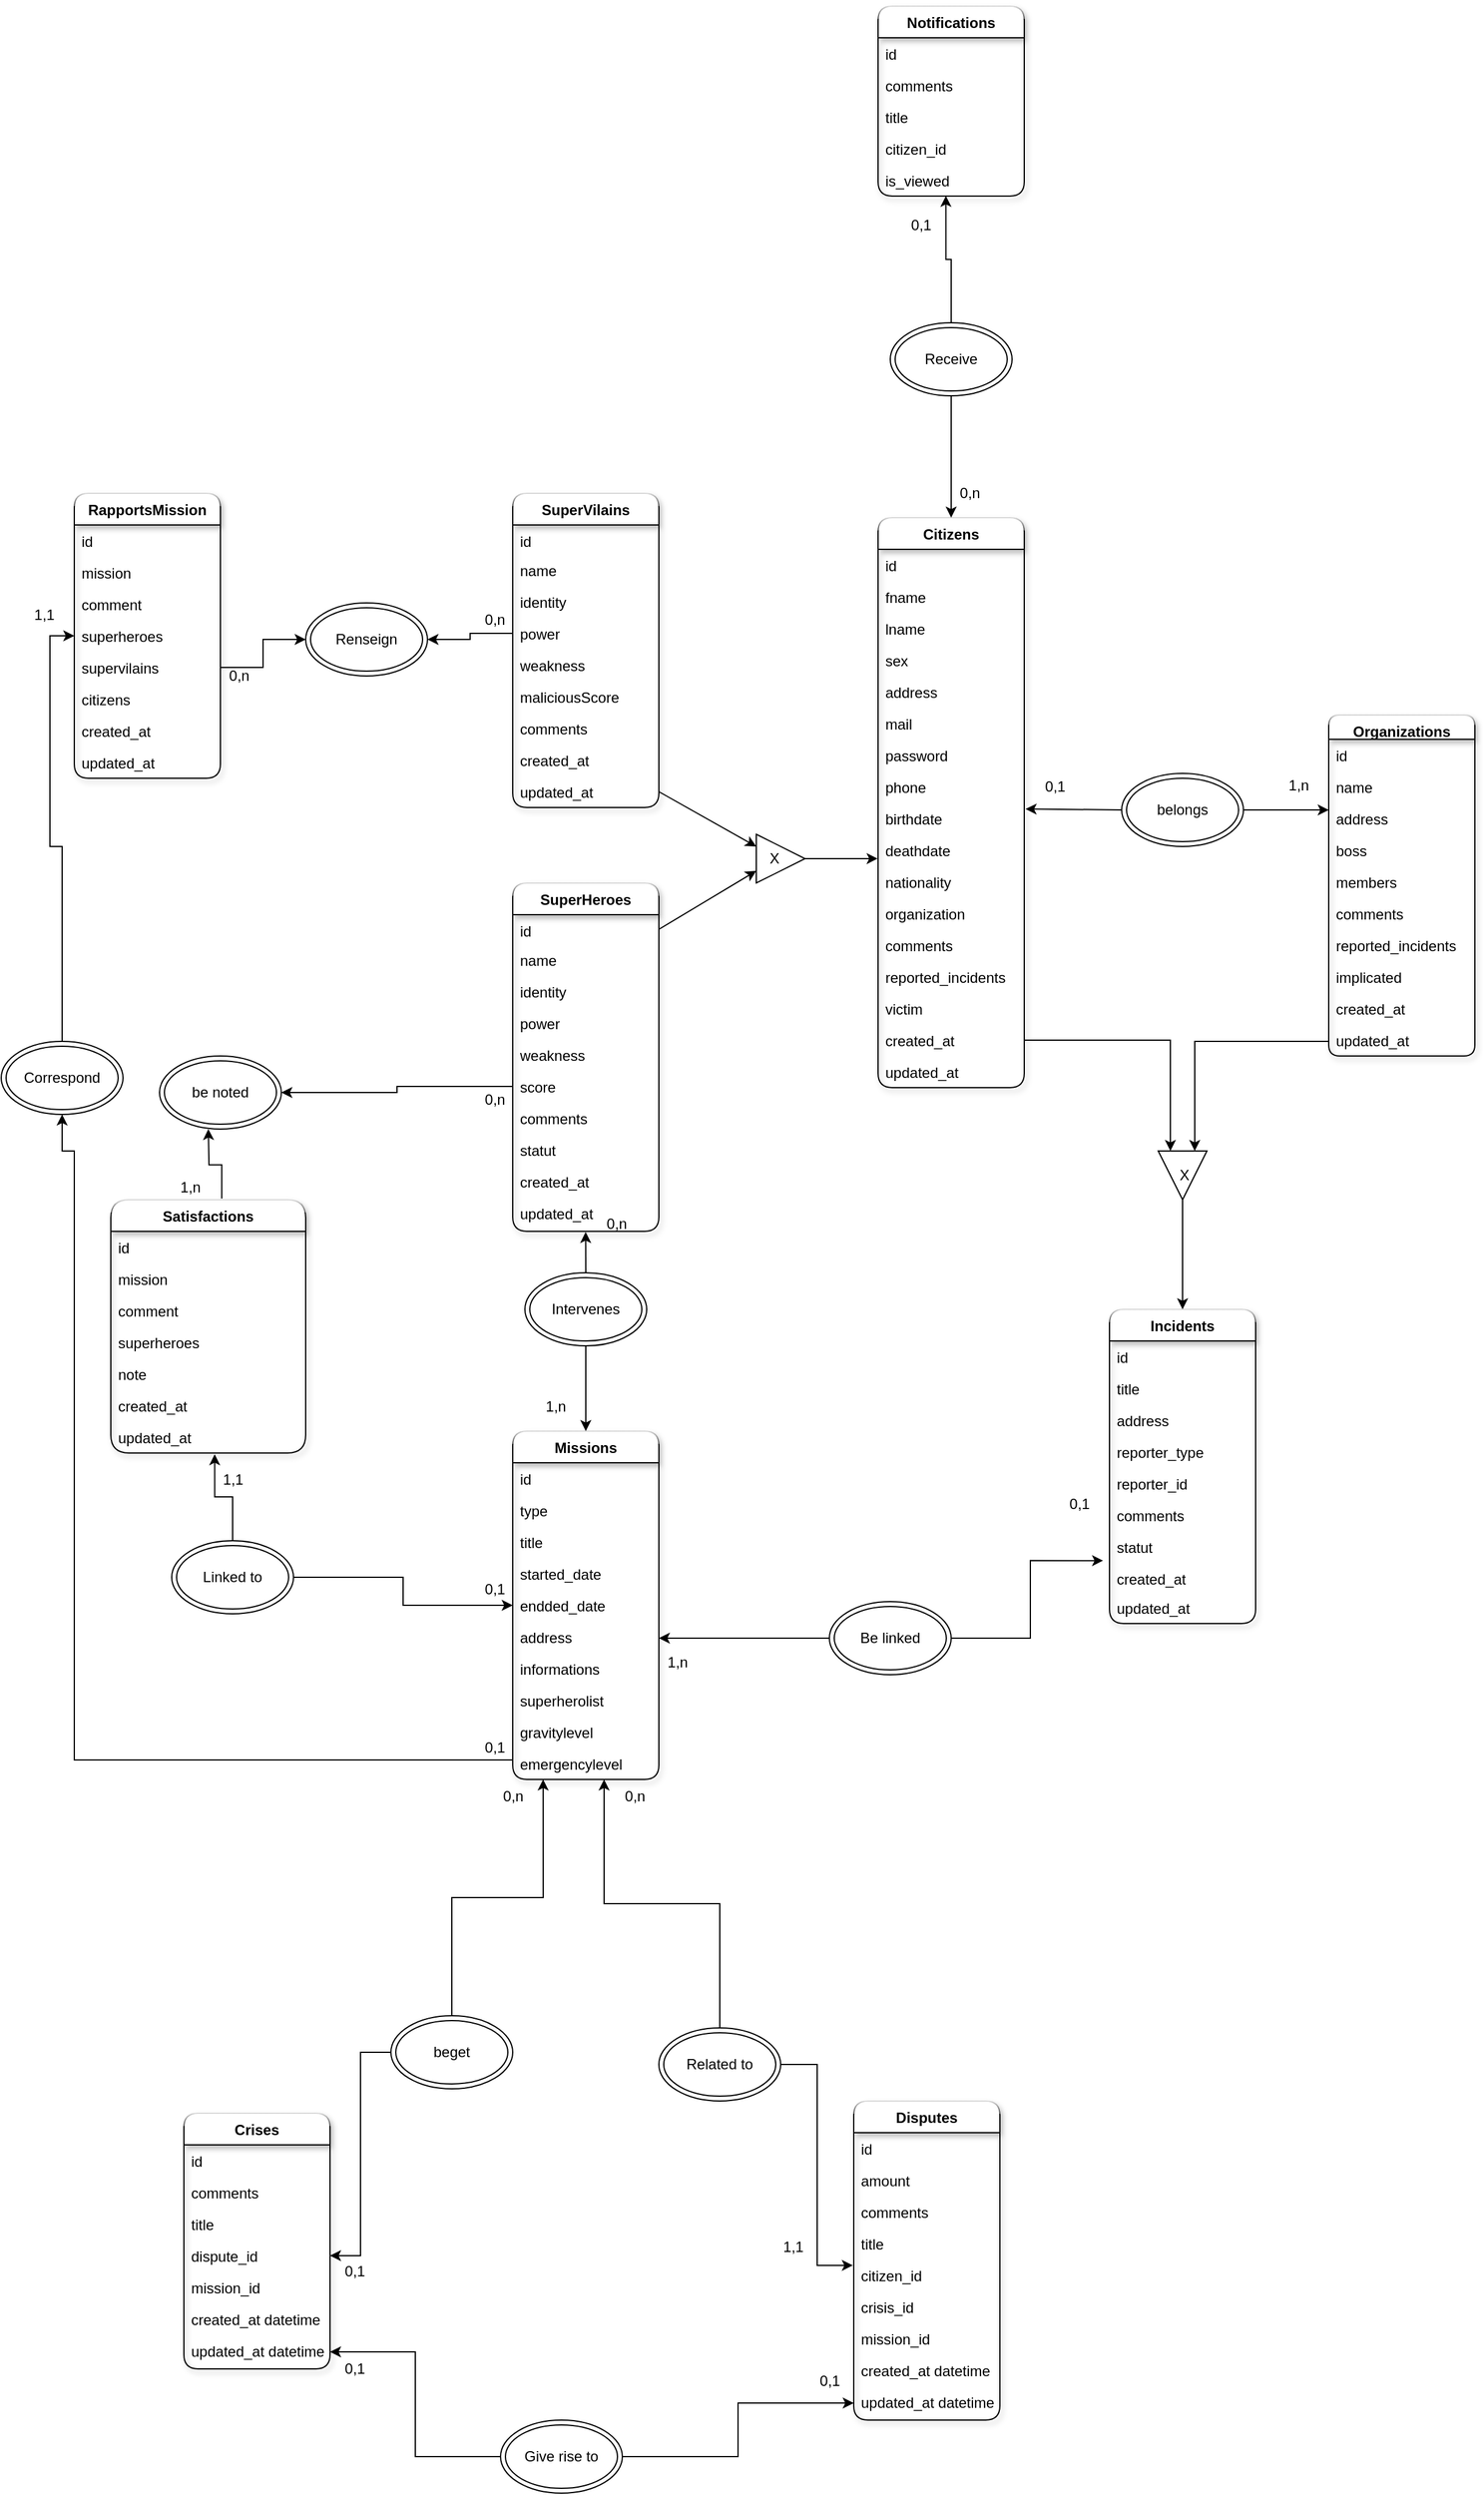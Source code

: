 <mxfile version="13.10.0" type="embed">
    <diagram id="bEfcDHd5GpJJsdVx7zwT" name="Page-1">
        <mxGraphModel dx="2975" dy="4134" grid="1" gridSize="10" guides="1" tooltips="1" connect="1" arrows="1" fold="1" page="1" pageScale="1" pageWidth="827" pageHeight="1169" math="0" shadow="0">
            <root>
                <mxCell id="0"/>
                <mxCell id="1" parent="0"/>
                <mxCell id="7" value="Citizens" style="swimlane;fontStyle=1;childLayout=stackLayout;horizontal=1;startSize=26;horizontalStack=0;resizeParent=1;resizeParentMax=0;resizeLast=0;collapsible=1;marginBottom=0;swimlaneLine=1;rounded=1;shadow=1;sketch=0;glass=1;verticalAlign=top;" parent="1" vertex="1">
                    <mxGeometry x="-500" y="-2300" width="120" height="468" as="geometry"/>
                </mxCell>
                <mxCell id="95" value="id" style="text;strokeColor=none;fillColor=none;align=left;verticalAlign=top;spacingLeft=4;spacingRight=4;overflow=hidden;rotatable=0;points=[[0,0.5],[1,0.5]];portConstraint=eastwest;" parent="7" vertex="1">
                    <mxGeometry y="26" width="120" height="26" as="geometry"/>
                </mxCell>
                <mxCell id="14" value="fname" style="text;strokeColor=none;fillColor=none;align=left;verticalAlign=top;spacingLeft=4;spacingRight=4;overflow=hidden;rotatable=0;points=[[0,0.5],[1,0.5]];portConstraint=eastwest;" parent="7" vertex="1">
                    <mxGeometry y="52" width="120" height="26" as="geometry"/>
                </mxCell>
                <mxCell id="17" value="lname" style="text;strokeColor=none;fillColor=none;align=left;verticalAlign=top;spacingLeft=4;spacingRight=4;overflow=hidden;rotatable=0;points=[[0,0.5],[1,0.5]];portConstraint=eastwest;" parent="7" vertex="1">
                    <mxGeometry y="78" width="120" height="26" as="geometry"/>
                </mxCell>
                <mxCell id="31" value="sex" style="text;strokeColor=none;fillColor=none;align=left;verticalAlign=top;spacingLeft=4;spacingRight=4;overflow=hidden;rotatable=0;points=[[0,0.5],[1,0.5]];portConstraint=eastwest;" parent="7" vertex="1">
                    <mxGeometry y="104" width="120" height="26" as="geometry"/>
                </mxCell>
                <mxCell id="35" value="address" style="text;strokeColor=none;fillColor=none;align=left;verticalAlign=top;spacingLeft=4;spacingRight=4;overflow=hidden;rotatable=0;points=[[0,0.5],[1,0.5]];portConstraint=eastwest;" parent="7" vertex="1">
                    <mxGeometry y="130" width="120" height="26" as="geometry"/>
                </mxCell>
                <mxCell id="36" value="mail" style="text;strokeColor=none;fillColor=none;align=left;verticalAlign=top;spacingLeft=4;spacingRight=4;overflow=hidden;rotatable=0;points=[[0,0.5],[1,0.5]];portConstraint=eastwest;" parent="7" vertex="1">
                    <mxGeometry y="156" width="120" height="26" as="geometry"/>
                </mxCell>
                <mxCell id="352" value="password&#10;" style="text;strokeColor=none;fillColor=none;align=left;verticalAlign=top;spacingLeft=4;spacingRight=4;overflow=hidden;rotatable=0;points=[[0,0.5],[1,0.5]];portConstraint=eastwest;" parent="7" vertex="1">
                    <mxGeometry y="182" width="120" height="26" as="geometry"/>
                </mxCell>
                <mxCell id="37" value="phone" style="text;strokeColor=none;fillColor=none;align=left;verticalAlign=top;spacingLeft=4;spacingRight=4;overflow=hidden;rotatable=0;points=[[0,0.5],[1,0.5]];portConstraint=eastwest;" parent="7" vertex="1">
                    <mxGeometry y="208" width="120" height="26" as="geometry"/>
                </mxCell>
                <mxCell id="38" value="birthdate" style="text;strokeColor=none;fillColor=none;align=left;verticalAlign=top;spacingLeft=4;spacingRight=4;overflow=hidden;rotatable=0;points=[[0,0.5],[1,0.5]];portConstraint=eastwest;" parent="7" vertex="1">
                    <mxGeometry y="234" width="120" height="26" as="geometry"/>
                </mxCell>
                <mxCell id="39" value="deathdate" style="text;strokeColor=none;fillColor=none;align=left;verticalAlign=top;spacingLeft=4;spacingRight=4;overflow=hidden;rotatable=0;points=[[0,0.5],[1,0.5]];portConstraint=eastwest;" parent="7" vertex="1">
                    <mxGeometry y="260" width="120" height="26" as="geometry"/>
                </mxCell>
                <mxCell id="40" value="nationality" style="text;strokeColor=none;fillColor=none;align=left;verticalAlign=top;spacingLeft=4;spacingRight=4;overflow=hidden;rotatable=0;points=[[0,0.5],[1,0.5]];portConstraint=eastwest;" parent="7" vertex="1">
                    <mxGeometry y="286" width="120" height="26" as="geometry"/>
                </mxCell>
                <mxCell id="41" value="organization " style="text;strokeColor=none;fillColor=none;align=left;verticalAlign=top;spacingLeft=4;spacingRight=4;overflow=hidden;rotatable=0;points=[[0,0.5],[1,0.5]];portConstraint=eastwest;" parent="7" vertex="1">
                    <mxGeometry y="312" width="120" height="26" as="geometry"/>
                </mxCell>
                <mxCell id="42" value="comments" style="text;strokeColor=none;fillColor=none;align=left;verticalAlign=top;spacingLeft=4;spacingRight=4;overflow=hidden;rotatable=0;points=[[0,0.5],[1,0.5]];portConstraint=eastwest;" parent="7" vertex="1">
                    <mxGeometry y="338" width="120" height="26" as="geometry"/>
                </mxCell>
                <mxCell id="45" value="reported_incidents" style="text;strokeColor=none;fillColor=none;align=left;verticalAlign=top;spacingLeft=4;spacingRight=4;overflow=hidden;rotatable=0;points=[[0,0.5],[1,0.5]];portConstraint=eastwest;" parent="7" vertex="1">
                    <mxGeometry y="364" width="120" height="26" as="geometry"/>
                </mxCell>
                <mxCell id="44" value="victim" style="text;strokeColor=none;fillColor=none;align=left;verticalAlign=top;spacingLeft=4;spacingRight=4;overflow=hidden;rotatable=0;points=[[0,0.5],[1,0.5]];portConstraint=eastwest;" parent="7" vertex="1">
                    <mxGeometry y="390" width="120" height="26" as="geometry"/>
                </mxCell>
                <mxCell id="43" value="created_at" style="text;strokeColor=none;fillColor=none;align=left;verticalAlign=top;spacingLeft=4;spacingRight=4;overflow=hidden;rotatable=0;points=[[0,0.5],[1,0.5]];portConstraint=eastwest;" parent="7" vertex="1">
                    <mxGeometry y="416" width="120" height="26" as="geometry"/>
                </mxCell>
                <mxCell id="46" value="updated_at" style="text;strokeColor=none;fillColor=none;align=left;verticalAlign=top;spacingLeft=4;spacingRight=4;overflow=hidden;rotatable=0;points=[[0,0.5],[1,0.5]];portConstraint=eastwest;" parent="7" vertex="1">
                    <mxGeometry y="442" width="120" height="26" as="geometry"/>
                </mxCell>
                <mxCell id="63" value="Organizations" style="swimlane;fontStyle=1;childLayout=stackLayout;horizontal=1;startSize=20;horizontalStack=0;resizeParent=1;resizeParentMax=0;resizeLast=0;collapsible=1;marginBottom=0;swimlaneLine=1;rounded=1;shadow=1;sketch=0;glass=1;verticalAlign=top;" parent="1" vertex="1">
                    <mxGeometry x="-130" y="-2138" width="120" height="280" as="geometry"/>
                </mxCell>
                <mxCell id="97" value="id" style="text;strokeColor=none;fillColor=none;align=left;verticalAlign=top;spacingLeft=4;spacingRight=4;overflow=hidden;rotatable=0;points=[[0,0.5],[1,0.5]];portConstraint=eastwest;" parent="63" vertex="1">
                    <mxGeometry y="20" width="120" height="26" as="geometry"/>
                </mxCell>
                <mxCell id="64" value="name" style="text;strokeColor=none;fillColor=none;align=left;verticalAlign=top;spacingLeft=4;spacingRight=4;overflow=hidden;rotatable=0;points=[[0,0.5],[1,0.5]];portConstraint=eastwest;" parent="63" vertex="1">
                    <mxGeometry y="46" width="120" height="26" as="geometry"/>
                </mxCell>
                <mxCell id="67" value="address" style="text;strokeColor=none;fillColor=none;align=left;verticalAlign=top;spacingLeft=4;spacingRight=4;overflow=hidden;rotatable=0;points=[[0,0.5],[1,0.5]];portConstraint=eastwest;" parent="63" vertex="1">
                    <mxGeometry y="72" width="120" height="26" as="geometry"/>
                </mxCell>
                <mxCell id="68" value="boss" style="text;strokeColor=none;fillColor=none;align=left;verticalAlign=top;spacingLeft=4;spacingRight=4;overflow=hidden;rotatable=0;points=[[0,0.5],[1,0.5]];portConstraint=eastwest;" parent="63" vertex="1">
                    <mxGeometry y="98" width="120" height="26" as="geometry"/>
                </mxCell>
                <mxCell id="69" value="members" style="text;strokeColor=none;fillColor=none;align=left;verticalAlign=top;spacingLeft=4;spacingRight=4;overflow=hidden;rotatable=0;points=[[0,0.5],[1,0.5]];portConstraint=eastwest;" parent="63" vertex="1">
                    <mxGeometry y="124" width="120" height="26" as="geometry"/>
                </mxCell>
                <mxCell id="74" value="comments" style="text;strokeColor=none;fillColor=none;align=left;verticalAlign=top;spacingLeft=4;spacingRight=4;overflow=hidden;rotatable=0;points=[[0,0.5],[1,0.5]];portConstraint=eastwest;" parent="63" vertex="1">
                    <mxGeometry y="150" width="120" height="26" as="geometry"/>
                </mxCell>
                <mxCell id="77" value="reported_incidents" style="text;strokeColor=none;fillColor=none;align=left;verticalAlign=top;spacingLeft=4;spacingRight=4;overflow=hidden;rotatable=0;points=[[0,0.5],[1,0.5]];portConstraint=eastwest;" parent="63" vertex="1">
                    <mxGeometry y="176" width="120" height="26" as="geometry"/>
                </mxCell>
                <mxCell id="70" value="implicated" style="text;strokeColor=none;fillColor=none;align=left;verticalAlign=top;spacingLeft=4;spacingRight=4;overflow=hidden;rotatable=0;points=[[0,0.5],[1,0.5]];portConstraint=eastwest;" parent="63" vertex="1">
                    <mxGeometry y="202" width="120" height="26" as="geometry"/>
                </mxCell>
                <mxCell id="75" value="created_at" style="text;strokeColor=none;fillColor=none;align=left;verticalAlign=top;spacingLeft=4;spacingRight=4;overflow=hidden;rotatable=0;points=[[0,0.5],[1,0.5]];portConstraint=eastwest;" parent="63" vertex="1">
                    <mxGeometry y="228" width="120" height="26" as="geometry"/>
                </mxCell>
                <mxCell id="76" value="updated_at" style="text;strokeColor=none;fillColor=none;align=left;verticalAlign=top;spacingLeft=4;spacingRight=4;overflow=hidden;rotatable=0;points=[[0,0.5],[1,0.5]];portConstraint=eastwest;" parent="63" vertex="1">
                    <mxGeometry y="254" width="120" height="26" as="geometry"/>
                </mxCell>
                <mxCell id="79" value="SuperHeroes" style="swimlane;fontStyle=1;childLayout=stackLayout;horizontal=1;startSize=26;horizontalStack=0;resizeParent=1;resizeParentMax=0;resizeLast=0;collapsible=1;marginBottom=0;swimlaneLine=1;rounded=1;shadow=1;sketch=0;glass=1;verticalAlign=top;" parent="1" vertex="1">
                    <mxGeometry x="-800" y="-2000" width="120" height="286" as="geometry"/>
                </mxCell>
                <mxCell id="98" value="id" style="text;strokeColor=none;fillColor=none;align=left;verticalAlign=top;spacingLeft=4;spacingRight=4;overflow=hidden;rotatable=0;points=[[0,0.5],[1,0.5]];portConstraint=eastwest;" parent="79" vertex="1">
                    <mxGeometry y="26" width="120" height="24" as="geometry"/>
                </mxCell>
                <mxCell id="80" value="name" style="text;strokeColor=none;fillColor=none;align=left;verticalAlign=top;spacingLeft=4;spacingRight=4;overflow=hidden;rotatable=0;points=[[0,0.5],[1,0.5]];portConstraint=eastwest;" parent="79" vertex="1">
                    <mxGeometry y="50" width="120" height="26" as="geometry"/>
                </mxCell>
                <mxCell id="81" value="identity" style="text;strokeColor=none;fillColor=none;align=left;verticalAlign=top;spacingLeft=4;spacingRight=4;overflow=hidden;rotatable=0;points=[[0,0.5],[1,0.5]];portConstraint=eastwest;" parent="79" vertex="1">
                    <mxGeometry y="76" width="120" height="26" as="geometry"/>
                </mxCell>
                <mxCell id="82" value="power" style="text;strokeColor=none;fillColor=none;align=left;verticalAlign=top;spacingLeft=4;spacingRight=4;overflow=hidden;rotatable=0;points=[[0,0.5],[1,0.5]];portConstraint=eastwest;" parent="79" vertex="1">
                    <mxGeometry y="102" width="120" height="26" as="geometry"/>
                </mxCell>
                <mxCell id="83" value="weakness" style="text;strokeColor=none;fillColor=none;align=left;verticalAlign=top;spacingLeft=4;spacingRight=4;overflow=hidden;rotatable=0;points=[[0,0.5],[1,0.5]];portConstraint=eastwest;" parent="79" vertex="1">
                    <mxGeometry y="128" width="120" height="26" as="geometry"/>
                </mxCell>
                <mxCell id="84" value="score" style="text;strokeColor=none;fillColor=none;align=left;verticalAlign=top;spacingLeft=4;spacingRight=4;overflow=hidden;rotatable=0;points=[[0,0.5],[1,0.5]];portConstraint=eastwest;" parent="79" vertex="1">
                    <mxGeometry y="154" width="120" height="26" as="geometry"/>
                </mxCell>
                <mxCell id="90" value="comments" style="text;strokeColor=none;fillColor=none;align=left;verticalAlign=top;spacingLeft=4;spacingRight=4;overflow=hidden;rotatable=0;points=[[0,0.5],[1,0.5]];portConstraint=eastwest;" parent="79" vertex="1">
                    <mxGeometry y="180" width="120" height="26" as="geometry"/>
                </mxCell>
                <mxCell id="394" value="statut" style="text;strokeColor=none;fillColor=none;align=left;verticalAlign=top;spacingLeft=4;spacingRight=4;overflow=hidden;rotatable=0;points=[[0,0.5],[1,0.5]];portConstraint=eastwest;" parent="79" vertex="1">
                    <mxGeometry y="206" width="120" height="26" as="geometry"/>
                </mxCell>
                <mxCell id="91" value="created_at" style="text;strokeColor=none;fillColor=none;align=left;verticalAlign=top;spacingLeft=4;spacingRight=4;overflow=hidden;rotatable=0;points=[[0,0.5],[1,0.5]];portConstraint=eastwest;" parent="79" vertex="1">
                    <mxGeometry y="232" width="120" height="26" as="geometry"/>
                </mxCell>
                <mxCell id="92" value="updated_at" style="text;strokeColor=none;fillColor=none;align=left;verticalAlign=top;spacingLeft=4;spacingRight=4;overflow=hidden;rotatable=0;points=[[0,0.5],[1,0.5]];portConstraint=eastwest;" parent="79" vertex="1">
                    <mxGeometry y="258" width="120" height="28" as="geometry"/>
                </mxCell>
                <mxCell id="99" value="SuperVilains" style="swimlane;fontStyle=1;childLayout=stackLayout;horizontal=1;startSize=26;horizontalStack=0;resizeParent=1;resizeParentMax=0;resizeLast=0;collapsible=1;marginBottom=0;swimlaneLine=1;rounded=1;shadow=1;sketch=0;glass=1;verticalAlign=top;" parent="1" vertex="1">
                    <mxGeometry x="-800" y="-2320" width="120" height="258" as="geometry"/>
                </mxCell>
                <mxCell id="100" value="id" style="text;strokeColor=none;fillColor=none;align=left;verticalAlign=top;spacingLeft=4;spacingRight=4;overflow=hidden;rotatable=0;points=[[0,0.5],[1,0.5]];portConstraint=eastwest;" parent="99" vertex="1">
                    <mxGeometry y="26" width="120" height="24" as="geometry"/>
                </mxCell>
                <mxCell id="101" value="name" style="text;strokeColor=none;fillColor=none;align=left;verticalAlign=top;spacingLeft=4;spacingRight=4;overflow=hidden;rotatable=0;points=[[0,0.5],[1,0.5]];portConstraint=eastwest;" parent="99" vertex="1">
                    <mxGeometry y="50" width="120" height="26" as="geometry"/>
                </mxCell>
                <mxCell id="102" value="identity" style="text;strokeColor=none;fillColor=none;align=left;verticalAlign=top;spacingLeft=4;spacingRight=4;overflow=hidden;rotatable=0;points=[[0,0.5],[1,0.5]];portConstraint=eastwest;" parent="99" vertex="1">
                    <mxGeometry y="76" width="120" height="26" as="geometry"/>
                </mxCell>
                <mxCell id="103" value="power" style="text;strokeColor=none;fillColor=none;align=left;verticalAlign=top;spacingLeft=4;spacingRight=4;overflow=hidden;rotatable=0;points=[[0,0.5],[1,0.5]];portConstraint=eastwest;" parent="99" vertex="1">
                    <mxGeometry y="102" width="120" height="26" as="geometry"/>
                </mxCell>
                <mxCell id="104" value="weakness" style="text;strokeColor=none;fillColor=none;align=left;verticalAlign=top;spacingLeft=4;spacingRight=4;overflow=hidden;rotatable=0;points=[[0,0.5],[1,0.5]];portConstraint=eastwest;" parent="99" vertex="1">
                    <mxGeometry y="128" width="120" height="26" as="geometry"/>
                </mxCell>
                <mxCell id="105" value="maliciousScore" style="text;strokeColor=none;fillColor=none;align=left;verticalAlign=top;spacingLeft=4;spacingRight=4;overflow=hidden;rotatable=0;points=[[0,0.5],[1,0.5]];portConstraint=eastwest;" parent="99" vertex="1">
                    <mxGeometry y="154" width="120" height="26" as="geometry"/>
                </mxCell>
                <mxCell id="106" value="comments" style="text;strokeColor=none;fillColor=none;align=left;verticalAlign=top;spacingLeft=4;spacingRight=4;overflow=hidden;rotatable=0;points=[[0,0.5],[1,0.5]];portConstraint=eastwest;" parent="99" vertex="1">
                    <mxGeometry y="180" width="120" height="26" as="geometry"/>
                </mxCell>
                <mxCell id="107" value="created_at" style="text;strokeColor=none;fillColor=none;align=left;verticalAlign=top;spacingLeft=4;spacingRight=4;overflow=hidden;rotatable=0;points=[[0,0.5],[1,0.5]];portConstraint=eastwest;" parent="99" vertex="1">
                    <mxGeometry y="206" width="120" height="26" as="geometry"/>
                </mxCell>
                <mxCell id="108" value="updated_at" style="text;strokeColor=none;fillColor=none;align=left;verticalAlign=top;spacingLeft=4;spacingRight=4;overflow=hidden;rotatable=0;points=[[0,0.5],[1,0.5]];portConstraint=eastwest;" parent="99" vertex="1">
                    <mxGeometry y="232" width="120" height="26" as="geometry"/>
                </mxCell>
                <mxCell id="47" value="Incidents" style="swimlane;fontStyle=1;childLayout=stackLayout;horizontal=1;startSize=26;horizontalStack=0;resizeParent=1;resizeParentMax=0;resizeLast=0;collapsible=1;marginBottom=0;swimlaneLine=1;rounded=1;shadow=1;sketch=0;glass=1;verticalAlign=top;" parent="1" vertex="1">
                    <mxGeometry x="-310" y="-1650" width="120" height="258" as="geometry"/>
                </mxCell>
                <mxCell id="96" value="id" style="text;strokeColor=none;fillColor=none;align=left;verticalAlign=top;spacingLeft=4;spacingRight=4;overflow=hidden;rotatable=0;points=[[0,0.5],[1,0.5]];portConstraint=eastwest;" parent="47" vertex="1">
                    <mxGeometry y="26" width="120" height="26" as="geometry"/>
                </mxCell>
                <mxCell id="48" value="title" style="text;strokeColor=none;fillColor=none;align=left;verticalAlign=top;spacingLeft=4;spacingRight=4;overflow=hidden;rotatable=0;points=[[0,0.5],[1,0.5]];portConstraint=eastwest;" parent="47" vertex="1">
                    <mxGeometry y="52" width="120" height="26" as="geometry"/>
                </mxCell>
                <mxCell id="51" value="address" style="text;strokeColor=none;fillColor=none;align=left;verticalAlign=top;spacingLeft=4;spacingRight=4;overflow=hidden;rotatable=0;points=[[0,0.5],[1,0.5]];portConstraint=eastwest;" parent="47" vertex="1">
                    <mxGeometry y="78" width="120" height="26" as="geometry"/>
                </mxCell>
                <mxCell id="316" value="reporter_type" style="text;strokeColor=none;fillColor=none;align=left;verticalAlign=top;spacingLeft=4;spacingRight=4;overflow=hidden;rotatable=0;points=[[0,0.5],[1,0.5]];portConstraint=eastwest;" parent="47" vertex="1">
                    <mxGeometry y="104" width="120" height="26" as="geometry"/>
                </mxCell>
                <mxCell id="317" value="reporter_id" style="text;strokeColor=none;fillColor=none;align=left;verticalAlign=top;spacingLeft=4;spacingRight=4;overflow=hidden;rotatable=0;points=[[0,0.5],[1,0.5]];portConstraint=eastwest;" parent="47" vertex="1">
                    <mxGeometry y="130" width="120" height="26" as="geometry"/>
                </mxCell>
                <mxCell id="54" value="comments" style="text;strokeColor=none;fillColor=none;align=left;verticalAlign=top;spacingLeft=4;spacingRight=4;overflow=hidden;rotatable=0;points=[[0,0.5],[1,0.5]];portConstraint=eastwest;" parent="47" vertex="1">
                    <mxGeometry y="156" width="120" height="26" as="geometry"/>
                </mxCell>
                <mxCell id="393" value="statut" style="text;strokeColor=none;fillColor=none;align=left;verticalAlign=top;spacingLeft=4;spacingRight=4;overflow=hidden;rotatable=0;points=[[0,0.5],[1,0.5]];portConstraint=eastwest;" parent="47" vertex="1">
                    <mxGeometry y="182" width="120" height="26" as="geometry"/>
                </mxCell>
                <mxCell id="59" value="created_at" style="text;strokeColor=none;fillColor=none;align=left;verticalAlign=top;spacingLeft=4;spacingRight=4;overflow=hidden;rotatable=0;points=[[0,0.5],[1,0.5]];portConstraint=eastwest;" parent="47" vertex="1">
                    <mxGeometry y="208" width="120" height="24" as="geometry"/>
                </mxCell>
                <mxCell id="60" value="updated_at" style="text;strokeColor=none;fillColor=none;align=left;verticalAlign=top;spacingLeft=4;spacingRight=4;overflow=hidden;rotatable=0;points=[[0,0.5],[1,0.5]];portConstraint=eastwest;" parent="47" vertex="1">
                    <mxGeometry y="232" width="120" height="26" as="geometry"/>
                </mxCell>
                <mxCell id="257" style="edgeStyle=none;rounded=0;orthogonalLoop=1;jettySize=auto;html=1;exitX=1;exitY=0.5;exitDx=0;exitDy=0;entryX=-0.003;entryY=0.767;entryDx=0;entryDy=0;entryPerimeter=0;" parent="1" source="250" target="39" edge="1">
                    <mxGeometry relative="1" as="geometry"/>
                </mxCell>
                <mxCell id="250" value="X&amp;nbsp; &amp;nbsp;" style="triangle;whiteSpace=wrap;html=1;" parent="1" vertex="1">
                    <mxGeometry x="-600" y="-2040" width="40" height="40" as="geometry"/>
                </mxCell>
                <mxCell id="275" style="edgeStyle=none;rounded=0;orthogonalLoop=1;jettySize=auto;html=1;exitX=1;exitY=0.5;exitDx=0;exitDy=0;entryX=0;entryY=0.75;entryDx=0;entryDy=0;" parent="1" source="98" target="250" edge="1">
                    <mxGeometry relative="1" as="geometry"/>
                </mxCell>
                <mxCell id="276" style="edgeStyle=none;rounded=0;orthogonalLoop=1;jettySize=auto;html=1;exitX=1;exitY=0.5;exitDx=0;exitDy=0;entryX=0;entryY=0.25;entryDx=0;entryDy=0;" parent="1" source="108" target="250" edge="1">
                    <mxGeometry relative="1" as="geometry"/>
                </mxCell>
                <mxCell id="342" style="edgeStyle=none;rounded=0;orthogonalLoop=1;jettySize=auto;html=1;exitX=0;exitY=0.5;exitDx=0;exitDy=0;entryX=1.009;entryY=0.201;entryDx=0;entryDy=0;entryPerimeter=0;" parent="1" source="280" target="38" edge="1">
                    <mxGeometry relative="1" as="geometry"/>
                </mxCell>
                <mxCell id="343" style="edgeStyle=none;rounded=0;orthogonalLoop=1;jettySize=auto;html=1;exitX=1;exitY=0.5;exitDx=0;exitDy=0;entryX=0;entryY=0.233;entryDx=0;entryDy=0;entryPerimeter=0;" parent="1" source="280" target="67" edge="1">
                    <mxGeometry relative="1" as="geometry"/>
                </mxCell>
                <mxCell id="280" value="belongs" style="ellipse;shape=doubleEllipse;whiteSpace=wrap;html=1;" parent="1" vertex="1">
                    <mxGeometry x="-300" y="-2090" width="100" height="60" as="geometry"/>
                </mxCell>
                <mxCell id="284" value="0,1" style="text;html=1;align=center;verticalAlign=middle;resizable=0;points=[];autosize=1;" parent="1" vertex="1">
                    <mxGeometry x="-370" y="-2089" width="30" height="20" as="geometry"/>
                </mxCell>
                <mxCell id="285" value="1,n" style="text;html=1;align=center;verticalAlign=middle;resizable=0;points=[];autosize=1;" parent="1" vertex="1">
                    <mxGeometry x="-170" y="-2090" width="30" height="20" as="geometry"/>
                </mxCell>
                <mxCell id="298" value="Missions" style="swimlane;fontStyle=1;childLayout=stackLayout;horizontal=1;startSize=26;horizontalStack=0;resizeParent=1;resizeParentMax=0;resizeLast=0;collapsible=1;marginBottom=0;swimlaneLine=1;rounded=1;shadow=1;sketch=0;glass=1;verticalAlign=top;" parent="1" vertex="1">
                    <mxGeometry x="-800" y="-1550" width="120" height="286" as="geometry"/>
                </mxCell>
                <mxCell id="299" value="id " style="text;strokeColor=none;fillColor=none;align=left;verticalAlign=top;spacingLeft=4;spacingRight=4;overflow=hidden;rotatable=0;points=[[0,0.5],[1,0.5]];portConstraint=eastwest;" parent="298" vertex="1">
                    <mxGeometry y="26" width="120" height="26" as="geometry"/>
                </mxCell>
                <mxCell id="300" value="type" style="text;strokeColor=none;fillColor=none;align=left;verticalAlign=top;spacingLeft=4;spacingRight=4;overflow=hidden;rotatable=0;points=[[0,0.5],[1,0.5]];portConstraint=eastwest;" parent="298" vertex="1">
                    <mxGeometry y="52" width="120" height="26" as="geometry"/>
                </mxCell>
                <mxCell id="301" value="title" style="text;strokeColor=none;fillColor=none;align=left;verticalAlign=top;spacingLeft=4;spacingRight=4;overflow=hidden;rotatable=0;points=[[0,0.5],[1,0.5]];portConstraint=eastwest;" parent="298" vertex="1">
                    <mxGeometry y="78" width="120" height="26" as="geometry"/>
                </mxCell>
                <mxCell id="302" value="started_date" style="text;strokeColor=none;fillColor=none;align=left;verticalAlign=top;spacingLeft=4;spacingRight=4;overflow=hidden;rotatable=0;points=[[0,0.5],[1,0.5]];portConstraint=eastwest;" parent="298" vertex="1">
                    <mxGeometry y="104" width="120" height="26" as="geometry"/>
                </mxCell>
                <mxCell id="303" value="endded_date" style="text;strokeColor=none;fillColor=none;align=left;verticalAlign=top;spacingLeft=4;spacingRight=4;overflow=hidden;rotatable=0;points=[[0,0.5],[1,0.5]];portConstraint=eastwest;" parent="298" vertex="1">
                    <mxGeometry y="130" width="120" height="26" as="geometry"/>
                </mxCell>
                <mxCell id="304" value="address" style="text;strokeColor=none;fillColor=none;align=left;verticalAlign=top;spacingLeft=4;spacingRight=4;overflow=hidden;rotatable=0;points=[[0,0.5],[1,0.5]];portConstraint=eastwest;" parent="298" vertex="1">
                    <mxGeometry y="156" width="120" height="26" as="geometry"/>
                </mxCell>
                <mxCell id="305" value="informations" style="text;strokeColor=none;fillColor=none;align=left;verticalAlign=top;spacingLeft=4;spacingRight=4;overflow=hidden;rotatable=0;points=[[0,0.5],[1,0.5]];portConstraint=eastwest;" parent="298" vertex="1">
                    <mxGeometry y="182" width="120" height="26" as="geometry"/>
                </mxCell>
                <mxCell id="306" value="superherolist" style="text;strokeColor=none;fillColor=none;align=left;verticalAlign=top;spacingLeft=4;spacingRight=4;overflow=hidden;rotatable=0;points=[[0,0.5],[1,0.5]];portConstraint=eastwest;" parent="298" vertex="1">
                    <mxGeometry y="208" width="120" height="26" as="geometry"/>
                </mxCell>
                <mxCell id="307" value="gravitylevel" style="text;strokeColor=none;fillColor=none;align=left;verticalAlign=top;spacingLeft=4;spacingRight=4;overflow=hidden;rotatable=0;points=[[0,0.5],[1,0.5]];portConstraint=eastwest;" parent="298" vertex="1">
                    <mxGeometry y="234" width="120" height="26" as="geometry"/>
                </mxCell>
                <mxCell id="308" value="emergencylevel" style="text;strokeColor=none;fillColor=none;align=left;verticalAlign=top;spacingLeft=4;spacingRight=4;overflow=hidden;rotatable=0;points=[[0,0.5],[1,0.5]];portConstraint=eastwest;" parent="298" vertex="1">
                    <mxGeometry y="260" width="120" height="26" as="geometry"/>
                </mxCell>
                <mxCell id="347" style="edgeStyle=orthogonalEdgeStyle;rounded=0;orthogonalLoop=1;jettySize=auto;html=1;exitX=1;exitY=0.5;exitDx=0;exitDy=0;entryX=0.5;entryY=0;entryDx=0;entryDy=0;" parent="1" source="320" target="47" edge="1">
                    <mxGeometry relative="1" as="geometry"/>
                </mxCell>
                <mxCell id="320" value="&amp;nbsp;X" style="triangle;whiteSpace=wrap;html=1;direction=south;" parent="1" vertex="1">
                    <mxGeometry x="-270" y="-1780" width="40" height="40" as="geometry"/>
                </mxCell>
                <mxCell id="327" style="edgeStyle=none;rounded=0;orthogonalLoop=1;jettySize=auto;html=1;exitX=0.5;exitY=1;exitDx=0;exitDy=0;entryX=0.5;entryY=0;entryDx=0;entryDy=0;" parent="1" source="325" target="298" edge="1">
                    <mxGeometry relative="1" as="geometry"/>
                </mxCell>
                <mxCell id="328" style="edgeStyle=none;rounded=0;orthogonalLoop=1;jettySize=auto;html=1;exitX=0.5;exitY=0;exitDx=0;exitDy=0;entryX=0.499;entryY=1.018;entryDx=0;entryDy=0;entryPerimeter=0;" parent="1" source="325" target="92" edge="1">
                    <mxGeometry relative="1" as="geometry">
                        <mxPoint x="-741" y="-1737" as="targetPoint"/>
                    </mxGeometry>
                </mxCell>
                <mxCell id="325" value="Intervenes" style="ellipse;shape=doubleEllipse;whiteSpace=wrap;html=1;" parent="1" vertex="1">
                    <mxGeometry x="-790" y="-1680" width="100" height="60" as="geometry"/>
                </mxCell>
                <mxCell id="329" value="1,n" style="text;html=1;align=center;verticalAlign=middle;resizable=0;points=[];autosize=1;" parent="1" vertex="1">
                    <mxGeometry x="-780" y="-1580" width="30" height="20" as="geometry"/>
                </mxCell>
                <mxCell id="335" value="0,n" style="text;html=1;align=center;verticalAlign=middle;resizable=0;points=[];autosize=1;" parent="1" vertex="1">
                    <mxGeometry x="-730" y="-1730" width="30" height="20" as="geometry"/>
                </mxCell>
                <mxCell id="348" style="edgeStyle=orthogonalEdgeStyle;rounded=0;orthogonalLoop=1;jettySize=auto;html=1;exitX=1;exitY=0.5;exitDx=0;exitDy=0;entryX=-0.044;entryY=-0.069;entryDx=0;entryDy=0;entryPerimeter=0;" parent="1" source="339" target="59" edge="1">
                    <mxGeometry relative="1" as="geometry"/>
                </mxCell>
                <mxCell id="349" style="edgeStyle=orthogonalEdgeStyle;rounded=0;orthogonalLoop=1;jettySize=auto;html=1;exitX=0;exitY=0.5;exitDx=0;exitDy=0;" parent="1" source="339" edge="1">
                    <mxGeometry relative="1" as="geometry">
                        <mxPoint x="-680" y="-1380" as="targetPoint"/>
                        <Array as="points">
                            <mxPoint x="-677" y="-1380"/>
                        </Array>
                    </mxGeometry>
                </mxCell>
                <mxCell id="339" value="Be linked" style="ellipse;shape=doubleEllipse;whiteSpace=wrap;html=1;" parent="1" vertex="1">
                    <mxGeometry x="-540" y="-1410" width="100" height="60" as="geometry"/>
                </mxCell>
                <mxCell id="344" style="edgeStyle=orthogonalEdgeStyle;rounded=0;orthogonalLoop=1;jettySize=auto;html=1;exitX=1;exitY=0.5;exitDx=0;exitDy=0;entryX=0;entryY=0.75;entryDx=0;entryDy=0;" parent="1" source="43" target="320" edge="1">
                    <mxGeometry relative="1" as="geometry"/>
                </mxCell>
                <mxCell id="345" style="edgeStyle=orthogonalEdgeStyle;rounded=0;orthogonalLoop=1;jettySize=auto;html=1;exitX=0;exitY=0.5;exitDx=0;exitDy=0;entryX=0;entryY=0.25;entryDx=0;entryDy=0;" parent="1" source="75" target="320" edge="1">
                    <mxGeometry relative="1" as="geometry">
                        <Array as="points">
                            <mxPoint x="-130" y="-1870"/>
                            <mxPoint x="-240" y="-1870"/>
                        </Array>
                    </mxGeometry>
                </mxCell>
                <mxCell id="350" value="1,n" style="text;html=1;align=center;verticalAlign=middle;resizable=0;points=[];autosize=1;" parent="1" vertex="1">
                    <mxGeometry x="-680" y="-1370" width="30" height="20" as="geometry"/>
                </mxCell>
                <mxCell id="351" value="0,1" style="text;html=1;align=center;verticalAlign=middle;resizable=0;points=[];autosize=1;" parent="1" vertex="1">
                    <mxGeometry x="-350" y="-1500" width="30" height="20" as="geometry"/>
                </mxCell>
                <mxCell id="355" value="RapportsMission" style="swimlane;fontStyle=1;childLayout=stackLayout;horizontal=1;startSize=26;horizontalStack=0;resizeParent=1;resizeParentMax=0;resizeLast=0;collapsible=1;marginBottom=0;swimlaneLine=1;rounded=1;shadow=1;sketch=0;glass=1;verticalAlign=top;" parent="1" vertex="1">
                    <mxGeometry x="-1160" y="-2320" width="120" height="234" as="geometry"/>
                </mxCell>
                <mxCell id="356" value="id" style="text;strokeColor=none;fillColor=none;align=left;verticalAlign=top;spacingLeft=4;spacingRight=4;overflow=hidden;rotatable=0;points=[[0,0.5],[1,0.5]];portConstraint=eastwest;" parent="355" vertex="1">
                    <mxGeometry y="26" width="120" height="26" as="geometry"/>
                </mxCell>
                <mxCell id="357" value="mission" style="text;strokeColor=none;fillColor=none;align=left;verticalAlign=top;spacingLeft=4;spacingRight=4;overflow=hidden;rotatable=0;points=[[0,0.5],[1,0.5]];portConstraint=eastwest;" parent="355" vertex="1">
                    <mxGeometry y="52" width="120" height="26" as="geometry"/>
                </mxCell>
                <mxCell id="358" value="comment" style="text;strokeColor=none;fillColor=none;align=left;verticalAlign=top;spacingLeft=4;spacingRight=4;overflow=hidden;rotatable=0;points=[[0,0.5],[1,0.5]];portConstraint=eastwest;" parent="355" vertex="1">
                    <mxGeometry y="78" width="120" height="26" as="geometry"/>
                </mxCell>
                <mxCell id="385" value="superheroes" style="text;strokeColor=none;fillColor=none;align=left;verticalAlign=top;spacingLeft=4;spacingRight=4;overflow=hidden;rotatable=0;points=[[0,0.5],[1,0.5]];portConstraint=eastwest;" parent="355" vertex="1">
                    <mxGeometry y="104" width="120" height="26" as="geometry"/>
                </mxCell>
                <mxCell id="359" value="supervilains" style="text;strokeColor=none;fillColor=none;align=left;verticalAlign=top;spacingLeft=4;spacingRight=4;overflow=hidden;rotatable=0;points=[[0,0.5],[1,0.5]];portConstraint=eastwest;" parent="355" vertex="1">
                    <mxGeometry y="130" width="120" height="26" as="geometry"/>
                </mxCell>
                <mxCell id="360" value="citizens" style="text;strokeColor=none;fillColor=none;align=left;verticalAlign=top;spacingLeft=4;spacingRight=4;overflow=hidden;rotatable=0;points=[[0,0.5],[1,0.5]];portConstraint=eastwest;" parent="355" vertex="1">
                    <mxGeometry y="156" width="120" height="26" as="geometry"/>
                </mxCell>
                <mxCell id="371" value="created_at" style="text;strokeColor=none;fillColor=none;align=left;verticalAlign=top;spacingLeft=4;spacingRight=4;overflow=hidden;rotatable=0;points=[[0,0.5],[1,0.5]];portConstraint=eastwest;" parent="355" vertex="1">
                    <mxGeometry y="182" width="120" height="26" as="geometry"/>
                </mxCell>
                <mxCell id="372" value="updated_at" style="text;strokeColor=none;fillColor=none;align=left;verticalAlign=top;spacingLeft=4;spacingRight=4;overflow=hidden;rotatable=0;points=[[0,0.5],[1,0.5]];portConstraint=eastwest;" parent="355" vertex="1">
                    <mxGeometry y="208" width="120" height="26" as="geometry"/>
                </mxCell>
                <mxCell id="373" value="Renseign" style="ellipse;shape=doubleEllipse;whiteSpace=wrap;html=1;" parent="1" vertex="1">
                    <mxGeometry x="-970" y="-2230" width="100" height="60" as="geometry"/>
                </mxCell>
                <mxCell id="374" style="edgeStyle=orthogonalEdgeStyle;rounded=0;orthogonalLoop=1;jettySize=auto;html=1;exitX=0;exitY=0.5;exitDx=0;exitDy=0;entryX=1;entryY=0.5;entryDx=0;entryDy=0;" parent="1" source="103" target="373" edge="1">
                    <mxGeometry relative="1" as="geometry"/>
                </mxCell>
                <mxCell id="375" style="edgeStyle=orthogonalEdgeStyle;rounded=0;orthogonalLoop=1;jettySize=auto;html=1;exitX=1;exitY=0.5;exitDx=0;exitDy=0;entryX=0;entryY=0.5;entryDx=0;entryDy=0;" parent="1" source="359" target="373" edge="1">
                    <mxGeometry relative="1" as="geometry"/>
                </mxCell>
                <mxCell id="376" value="0,n" style="text;html=1;align=center;verticalAlign=middle;resizable=0;points=[];autosize=1;" parent="1" vertex="1">
                    <mxGeometry x="-1040" y="-2180" width="30" height="20" as="geometry"/>
                </mxCell>
                <mxCell id="377" value="0,n" style="text;html=1;align=center;verticalAlign=middle;resizable=0;points=[];autosize=1;" parent="1" vertex="1">
                    <mxGeometry x="-830" y="-2226" width="30" height="20" as="geometry"/>
                </mxCell>
                <mxCell id="380" style="edgeStyle=orthogonalEdgeStyle;rounded=0;orthogonalLoop=1;jettySize=auto;html=1;exitX=0.5;exitY=0;exitDx=0;exitDy=0;entryX=0;entryY=0.5;entryDx=0;entryDy=0;" parent="1" source="378" target="385" edge="1">
                    <mxGeometry relative="1" as="geometry"/>
                </mxCell>
                <mxCell id="378" value="Correspond" style="ellipse;shape=doubleEllipse;whiteSpace=wrap;html=1;" parent="1" vertex="1">
                    <mxGeometry x="-1220" y="-1870" width="100" height="60" as="geometry"/>
                </mxCell>
                <mxCell id="379" style="edgeStyle=orthogonalEdgeStyle;rounded=0;orthogonalLoop=1;jettySize=auto;html=1;exitX=0;exitY=0.5;exitDx=0;exitDy=0;entryX=0.5;entryY=1;entryDx=0;entryDy=0;" parent="1" source="304" target="378" edge="1">
                    <mxGeometry relative="1" as="geometry">
                        <Array as="points">
                            <mxPoint x="-800" y="-1280"/>
                            <mxPoint x="-1160" y="-1280"/>
                            <mxPoint x="-1160" y="-1780"/>
                        </Array>
                    </mxGeometry>
                </mxCell>
                <mxCell id="381" value="1,1" style="text;html=1;align=center;verticalAlign=middle;resizable=0;points=[];autosize=1;" parent="1" vertex="1">
                    <mxGeometry x="-1200" y="-2230" width="30" height="20" as="geometry"/>
                </mxCell>
                <mxCell id="382" value="0,1" style="text;html=1;align=center;verticalAlign=middle;resizable=0;points=[];autosize=1;" parent="1" vertex="1">
                    <mxGeometry x="-830" y="-1300" width="30" height="20" as="geometry"/>
                </mxCell>
                <mxCell id="407" style="edgeStyle=orthogonalEdgeStyle;rounded=0;orthogonalLoop=1;jettySize=auto;html=1;exitX=0.5;exitY=0;exitDx=0;exitDy=0;entryX=0.5;entryY=1;entryDx=0;entryDy=0;" parent="1" edge="1">
                    <mxGeometry relative="1" as="geometry">
                        <mxPoint x="-1059.94" y="-1740.06" as="sourcePoint"/>
                        <mxPoint x="-1049.94" y="-1798.06" as="targetPoint"/>
                    </mxGeometry>
                </mxCell>
                <mxCell id="396" value="Satisfactions" style="swimlane;fontStyle=1;childLayout=stackLayout;horizontal=1;startSize=26;horizontalStack=0;resizeParent=1;resizeParentMax=0;resizeLast=0;collapsible=1;marginBottom=0;swimlaneLine=1;rounded=1;shadow=1;sketch=0;glass=1;verticalAlign=top;arcSize=19;" parent="1" vertex="1">
                    <mxGeometry x="-1130" y="-1740" width="160" height="208" as="geometry"/>
                </mxCell>
                <mxCell id="397" value="id" style="text;strokeColor=none;fillColor=none;align=left;verticalAlign=top;spacingLeft=4;spacingRight=4;overflow=hidden;rotatable=0;points=[[0,0.5],[1,0.5]];portConstraint=eastwest;" parent="396" vertex="1">
                    <mxGeometry y="26" width="160" height="26" as="geometry"/>
                </mxCell>
                <mxCell id="398" value="mission" style="text;strokeColor=none;fillColor=none;align=left;verticalAlign=top;spacingLeft=4;spacingRight=4;overflow=hidden;rotatable=0;points=[[0,0.5],[1,0.5]];portConstraint=eastwest;" parent="396" vertex="1">
                    <mxGeometry y="52" width="160" height="26" as="geometry"/>
                </mxCell>
                <mxCell id="399" value="comment" style="text;strokeColor=none;fillColor=none;align=left;verticalAlign=top;spacingLeft=4;spacingRight=4;overflow=hidden;rotatable=0;points=[[0,0.5],[1,0.5]];portConstraint=eastwest;" parent="396" vertex="1">
                    <mxGeometry y="78" width="160" height="26" as="geometry"/>
                </mxCell>
                <mxCell id="400" value="superheroes" style="text;strokeColor=none;fillColor=none;align=left;verticalAlign=top;spacingLeft=4;spacingRight=4;overflow=hidden;rotatable=0;points=[[0,0.5],[1,0.5]];portConstraint=eastwest;" parent="396" vertex="1">
                    <mxGeometry y="104" width="160" height="26" as="geometry"/>
                </mxCell>
                <mxCell id="402" value="note" style="text;strokeColor=none;fillColor=none;align=left;verticalAlign=top;spacingLeft=4;spacingRight=4;overflow=hidden;rotatable=0;points=[[0,0.5],[1,0.5]];portConstraint=eastwest;" parent="396" vertex="1">
                    <mxGeometry y="130" width="160" height="26" as="geometry"/>
                </mxCell>
                <mxCell id="403" value="created_at" style="text;strokeColor=none;fillColor=none;align=left;verticalAlign=top;spacingLeft=4;spacingRight=4;overflow=hidden;rotatable=0;points=[[0,0.5],[1,0.5]];portConstraint=eastwest;" parent="396" vertex="1">
                    <mxGeometry y="156" width="160" height="26" as="geometry"/>
                </mxCell>
                <mxCell id="404" value="updated_at" style="text;strokeColor=none;fillColor=none;align=left;verticalAlign=top;spacingLeft=4;spacingRight=4;overflow=hidden;rotatable=0;points=[[0,0.5],[1,0.5]];portConstraint=eastwest;" parent="396" vertex="1">
                    <mxGeometry y="182" width="160" height="26" as="geometry"/>
                </mxCell>
                <mxCell id="409" style="edgeStyle=orthogonalEdgeStyle;rounded=0;orthogonalLoop=1;jettySize=auto;html=1;exitX=0.5;exitY=0;exitDx=0;exitDy=0;entryX=0.533;entryY=1.038;entryDx=0;entryDy=0;entryPerimeter=0;" parent="1" source="405" target="404" edge="1">
                    <mxGeometry relative="1" as="geometry"/>
                </mxCell>
                <mxCell id="412" style="edgeStyle=orthogonalEdgeStyle;rounded=0;orthogonalLoop=1;jettySize=auto;html=1;exitX=1;exitY=0.5;exitDx=0;exitDy=0;entryX=0;entryY=0.5;entryDx=0;entryDy=0;" parent="1" source="405" target="303" edge="1">
                    <mxGeometry relative="1" as="geometry"/>
                </mxCell>
                <mxCell id="405" value="Linked to" style="ellipse;shape=doubleEllipse;whiteSpace=wrap;html=1;" parent="1" vertex="1">
                    <mxGeometry x="-1080" y="-1460" width="100" height="60" as="geometry"/>
                </mxCell>
                <mxCell id="406" value="be noted" style="ellipse;shape=doubleEllipse;whiteSpace=wrap;html=1;" parent="1" vertex="1">
                    <mxGeometry x="-1090" y="-1858" width="100" height="60" as="geometry"/>
                </mxCell>
                <mxCell id="411" style="edgeStyle=orthogonalEdgeStyle;rounded=0;orthogonalLoop=1;jettySize=auto;html=1;exitX=0;exitY=0.5;exitDx=0;exitDy=0;entryX=1;entryY=0.5;entryDx=0;entryDy=0;" parent="1" source="84" target="406" edge="1">
                    <mxGeometry relative="1" as="geometry"/>
                </mxCell>
                <mxCell id="413" value="1,1" style="text;html=1;align=center;verticalAlign=middle;resizable=0;points=[];autosize=1;" parent="1" vertex="1">
                    <mxGeometry x="-1045" y="-1520" width="30" height="20" as="geometry"/>
                </mxCell>
                <mxCell id="414" value="0,1" style="text;html=1;align=center;verticalAlign=middle;resizable=0;points=[];autosize=1;" parent="1" vertex="1">
                    <mxGeometry x="-830" y="-1430" width="30" height="20" as="geometry"/>
                </mxCell>
                <mxCell id="415" value="0,n" style="text;html=1;align=center;verticalAlign=middle;resizable=0;points=[];autosize=1;" parent="1" vertex="1">
                    <mxGeometry x="-830" y="-1832" width="30" height="20" as="geometry"/>
                </mxCell>
                <mxCell id="416" value="1,n" style="text;html=1;align=center;verticalAlign=middle;resizable=0;points=[];autosize=1;" parent="1" vertex="1">
                    <mxGeometry x="-1080" y="-1760" width="30" height="20" as="geometry"/>
                </mxCell>
                <mxCell id="417" value="Crises" style="swimlane;fontStyle=1;childLayout=stackLayout;horizontal=1;startSize=26;horizontalStack=0;resizeParent=1;resizeParentMax=0;resizeLast=0;collapsible=1;marginBottom=0;swimlaneLine=1;rounded=1;shadow=1;sketch=0;glass=1;verticalAlign=top;" vertex="1" parent="1">
                    <mxGeometry x="-1070" y="-990" width="120" height="210" as="geometry"/>
                </mxCell>
                <mxCell id="418" value="id" style="text;strokeColor=none;fillColor=none;align=left;verticalAlign=top;spacingLeft=4;spacingRight=4;overflow=hidden;rotatable=0;points=[[0,0.5],[1,0.5]];portConstraint=eastwest;" vertex="1" parent="417">
                    <mxGeometry y="26" width="120" height="26" as="geometry"/>
                </mxCell>
                <mxCell id="419" value="comments" style="text;strokeColor=none;fillColor=none;align=left;verticalAlign=top;spacingLeft=4;spacingRight=4;overflow=hidden;rotatable=0;points=[[0,0.5],[1,0.5]];portConstraint=eastwest;" vertex="1" parent="417">
                    <mxGeometry y="52" width="120" height="26" as="geometry"/>
                </mxCell>
                <mxCell id="421" value="title" style="text;strokeColor=none;fillColor=none;align=left;verticalAlign=top;spacingLeft=4;spacingRight=4;overflow=hidden;rotatable=0;points=[[0,0.5],[1,0.5]];portConstraint=eastwest;" vertex="1" parent="417">
                    <mxGeometry y="78" width="120" height="26" as="geometry"/>
                </mxCell>
                <mxCell id="422" value="dispute_id" style="text;strokeColor=none;fillColor=none;align=left;verticalAlign=top;spacingLeft=4;spacingRight=4;overflow=hidden;rotatable=0;points=[[0,0.5],[1,0.5]];portConstraint=eastwest;" vertex="1" parent="417">
                    <mxGeometry y="104" width="120" height="26" as="geometry"/>
                </mxCell>
                <mxCell id="423" value="mission_id&#10;&#10;" style="text;strokeColor=none;fillColor=none;align=left;verticalAlign=top;spacingLeft=4;spacingRight=4;overflow=hidden;rotatable=0;points=[[0,0.5],[1,0.5]];portConstraint=eastwest;" vertex="1" parent="417">
                    <mxGeometry y="130" width="120" height="26" as="geometry"/>
                </mxCell>
                <mxCell id="424" value="created_at datetime" style="text;strokeColor=none;fillColor=none;align=left;verticalAlign=top;spacingLeft=4;spacingRight=4;overflow=hidden;rotatable=0;points=[[0,0.5],[1,0.5]];portConstraint=eastwest;" vertex="1" parent="417">
                    <mxGeometry y="156" width="120" height="26" as="geometry"/>
                </mxCell>
                <mxCell id="425" value="updated_at datetime" style="text;strokeColor=none;fillColor=none;align=left;verticalAlign=top;spacingLeft=4;spacingRight=4;overflow=hidden;rotatable=0;points=[[0,0.5],[1,0.5]];portConstraint=eastwest;" vertex="1" parent="417">
                    <mxGeometry y="182" width="120" height="28" as="geometry"/>
                </mxCell>
                <mxCell id="426" value="Disputes" style="swimlane;fontStyle=1;childLayout=stackLayout;horizontal=1;startSize=26;horizontalStack=0;resizeParent=1;resizeParentMax=0;resizeLast=0;collapsible=1;marginBottom=0;swimlaneLine=1;rounded=1;shadow=1;sketch=0;glass=1;verticalAlign=top;" vertex="1" parent="1">
                    <mxGeometry x="-520" y="-1000" width="120" height="262" as="geometry"/>
                </mxCell>
                <mxCell id="427" value="id" style="text;strokeColor=none;fillColor=none;align=left;verticalAlign=top;spacingLeft=4;spacingRight=4;overflow=hidden;rotatable=0;points=[[0,0.5],[1,0.5]];portConstraint=eastwest;" vertex="1" parent="426">
                    <mxGeometry y="26" width="120" height="26" as="geometry"/>
                </mxCell>
                <mxCell id="428" value="amount" style="text;strokeColor=none;fillColor=none;align=left;verticalAlign=top;spacingLeft=4;spacingRight=4;overflow=hidden;rotatable=0;points=[[0,0.5],[1,0.5]];portConstraint=eastwest;" vertex="1" parent="426">
                    <mxGeometry y="52" width="120" height="26" as="geometry"/>
                </mxCell>
                <mxCell id="429" value="comments" style="text;strokeColor=none;fillColor=none;align=left;verticalAlign=top;spacingLeft=4;spacingRight=4;overflow=hidden;rotatable=0;points=[[0,0.5],[1,0.5]];portConstraint=eastwest;" vertex="1" parent="426">
                    <mxGeometry y="78" width="120" height="26" as="geometry"/>
                </mxCell>
                <mxCell id="430" value="title" style="text;strokeColor=none;fillColor=none;align=left;verticalAlign=top;spacingLeft=4;spacingRight=4;overflow=hidden;rotatable=0;points=[[0,0.5],[1,0.5]];portConstraint=eastwest;" vertex="1" parent="426">
                    <mxGeometry y="104" width="120" height="26" as="geometry"/>
                </mxCell>
                <mxCell id="431" value="citizen_id" style="text;strokeColor=none;fillColor=none;align=left;verticalAlign=top;spacingLeft=4;spacingRight=4;overflow=hidden;rotatable=0;points=[[0,0.5],[1,0.5]];portConstraint=eastwest;" vertex="1" parent="426">
                    <mxGeometry y="130" width="120" height="26" as="geometry"/>
                </mxCell>
                <mxCell id="432" value="crisis_id" style="text;strokeColor=none;fillColor=none;align=left;verticalAlign=top;spacingLeft=4;spacingRight=4;overflow=hidden;rotatable=0;points=[[0,0.5],[1,0.5]];portConstraint=eastwest;" vertex="1" parent="426">
                    <mxGeometry y="156" width="120" height="26" as="geometry"/>
                </mxCell>
                <mxCell id="433" value="mission_id" style="text;strokeColor=none;fillColor=none;align=left;verticalAlign=top;spacingLeft=4;spacingRight=4;overflow=hidden;rotatable=0;points=[[0,0.5],[1,0.5]];portConstraint=eastwest;" vertex="1" parent="426">
                    <mxGeometry y="182" width="120" height="26" as="geometry"/>
                </mxCell>
                <mxCell id="434" value="created_at datetime" style="text;strokeColor=none;fillColor=none;align=left;verticalAlign=top;spacingLeft=4;spacingRight=4;overflow=hidden;rotatable=0;points=[[0,0.5],[1,0.5]];portConstraint=eastwest;" vertex="1" parent="426">
                    <mxGeometry y="208" width="120" height="26" as="geometry"/>
                </mxCell>
                <mxCell id="435" value="updated_at datetime" style="text;strokeColor=none;fillColor=none;align=left;verticalAlign=top;spacingLeft=4;spacingRight=4;overflow=hidden;rotatable=0;points=[[0,0.5],[1,0.5]];portConstraint=eastwest;" vertex="1" parent="426">
                    <mxGeometry y="234" width="120" height="28" as="geometry"/>
                </mxCell>
                <mxCell id="446" value="Notifications" style="swimlane;fontStyle=1;childLayout=stackLayout;horizontal=1;startSize=26;horizontalStack=0;resizeParent=1;resizeParentMax=0;resizeLast=0;collapsible=1;marginBottom=0;swimlaneLine=1;rounded=1;shadow=1;sketch=0;glass=1;verticalAlign=top;" vertex="1" parent="1">
                    <mxGeometry x="-500" y="-2720" width="120" height="156" as="geometry"/>
                </mxCell>
                <mxCell id="447" value="id" style="text;strokeColor=none;fillColor=none;align=left;verticalAlign=top;spacingLeft=4;spacingRight=4;overflow=hidden;rotatable=0;points=[[0,0.5],[1,0.5]];portConstraint=eastwest;" vertex="1" parent="446">
                    <mxGeometry y="26" width="120" height="26" as="geometry"/>
                </mxCell>
                <mxCell id="448" value="comments" style="text;strokeColor=none;fillColor=none;align=left;verticalAlign=top;spacingLeft=4;spacingRight=4;overflow=hidden;rotatable=0;points=[[0,0.5],[1,0.5]];portConstraint=eastwest;" vertex="1" parent="446">
                    <mxGeometry y="52" width="120" height="26" as="geometry"/>
                </mxCell>
                <mxCell id="449" value="title" style="text;strokeColor=none;fillColor=none;align=left;verticalAlign=top;spacingLeft=4;spacingRight=4;overflow=hidden;rotatable=0;points=[[0,0.5],[1,0.5]];portConstraint=eastwest;" vertex="1" parent="446">
                    <mxGeometry y="78" width="120" height="26" as="geometry"/>
                </mxCell>
                <mxCell id="450" value="citizen_id" style="text;strokeColor=none;fillColor=none;align=left;verticalAlign=top;spacingLeft=4;spacingRight=4;overflow=hidden;rotatable=0;points=[[0,0.5],[1,0.5]];portConstraint=eastwest;" vertex="1" parent="446">
                    <mxGeometry y="104" width="120" height="26" as="geometry"/>
                </mxCell>
                <mxCell id="451" value="is_viewed" style="text;strokeColor=none;fillColor=none;align=left;verticalAlign=top;spacingLeft=4;spacingRight=4;overflow=hidden;rotatable=0;points=[[0,0.5],[1,0.5]];portConstraint=eastwest;" vertex="1" parent="446">
                    <mxGeometry y="130" width="120" height="26" as="geometry"/>
                </mxCell>
                <mxCell id="454" style="edgeStyle=orthogonalEdgeStyle;rounded=0;orthogonalLoop=1;jettySize=auto;html=1;exitX=0.5;exitY=0;exitDx=0;exitDy=0;entryX=0.464;entryY=0.993;entryDx=0;entryDy=0;entryPerimeter=0;" edge="1" parent="1" source="452" target="451">
                    <mxGeometry relative="1" as="geometry"/>
                </mxCell>
                <mxCell id="455" style="edgeStyle=orthogonalEdgeStyle;rounded=0;orthogonalLoop=1;jettySize=auto;html=1;exitX=0.5;exitY=1;exitDx=0;exitDy=0;entryX=0.5;entryY=0;entryDx=0;entryDy=0;" edge="1" parent="1" source="452" target="7">
                    <mxGeometry relative="1" as="geometry"/>
                </mxCell>
                <mxCell id="452" value="Receive" style="ellipse;shape=doubleEllipse;whiteSpace=wrap;html=1;" vertex="1" parent="1">
                    <mxGeometry x="-490" y="-2460" width="100" height="60" as="geometry"/>
                </mxCell>
                <mxCell id="456" value="0,1" style="text;html=1;align=center;verticalAlign=middle;resizable=0;points=[];autosize=1;" vertex="1" parent="1">
                    <mxGeometry x="-480" y="-2550" width="30" height="20" as="geometry"/>
                </mxCell>
                <mxCell id="457" value="0,n" style="text;html=1;align=center;verticalAlign=middle;resizable=0;points=[];autosize=1;" vertex="1" parent="1">
                    <mxGeometry x="-440" y="-2330" width="30" height="20" as="geometry"/>
                </mxCell>
                <mxCell id="463" style="edgeStyle=orthogonalEdgeStyle;rounded=0;orthogonalLoop=1;jettySize=auto;html=1;exitX=0;exitY=0.5;exitDx=0;exitDy=0;entryX=1;entryY=0.5;entryDx=0;entryDy=0;" edge="1" parent="1" source="461" target="422">
                    <mxGeometry relative="1" as="geometry"/>
                </mxCell>
                <mxCell id="464" style="edgeStyle=orthogonalEdgeStyle;rounded=0;orthogonalLoop=1;jettySize=auto;html=1;exitX=0.5;exitY=0;exitDx=0;exitDy=0;entryX=0.208;entryY=1;entryDx=0;entryDy=0;entryPerimeter=0;" edge="1" parent="1" source="461" target="308">
                    <mxGeometry relative="1" as="geometry"/>
                </mxCell>
                <mxCell id="461" value="beget" style="ellipse;shape=doubleEllipse;whiteSpace=wrap;html=1;" vertex="1" parent="1">
                    <mxGeometry x="-900" y="-1070" width="100" height="60" as="geometry"/>
                </mxCell>
                <mxCell id="465" style="edgeStyle=orthogonalEdgeStyle;rounded=0;orthogonalLoop=1;jettySize=auto;html=1;exitX=0.5;exitY=0;exitDx=0;exitDy=0;entryX=0.625;entryY=1;entryDx=0;entryDy=0;entryPerimeter=0;" edge="1" parent="1" source="462" target="308">
                    <mxGeometry relative="1" as="geometry"/>
                </mxCell>
                <mxCell id="466" style="edgeStyle=orthogonalEdgeStyle;rounded=0;orthogonalLoop=1;jettySize=auto;html=1;exitX=1;exitY=0.5;exitDx=0;exitDy=0;entryX=-0.006;entryY=1.192;entryDx=0;entryDy=0;entryPerimeter=0;" edge="1" parent="1" source="462" target="430">
                    <mxGeometry relative="1" as="geometry"/>
                </mxCell>
                <mxCell id="462" value="Related to" style="ellipse;shape=doubleEllipse;whiteSpace=wrap;html=1;" vertex="1" parent="1">
                    <mxGeometry x="-680" y="-1060" width="100" height="60" as="geometry"/>
                </mxCell>
                <mxCell id="468" style="edgeStyle=orthogonalEdgeStyle;rounded=0;orthogonalLoop=1;jettySize=auto;html=1;exitX=0;exitY=0.5;exitDx=0;exitDy=0;" edge="1" parent="1" source="467" target="425">
                    <mxGeometry relative="1" as="geometry"/>
                </mxCell>
                <mxCell id="469" style="edgeStyle=orthogonalEdgeStyle;rounded=0;orthogonalLoop=1;jettySize=auto;html=1;exitX=1;exitY=0.5;exitDx=0;exitDy=0;entryX=0;entryY=0.5;entryDx=0;entryDy=0;" edge="1" parent="1" source="467" target="435">
                    <mxGeometry relative="1" as="geometry"/>
                </mxCell>
                <mxCell id="467" value="Give rise to" style="ellipse;shape=doubleEllipse;whiteSpace=wrap;html=1;" vertex="1" parent="1">
                    <mxGeometry x="-810" y="-738" width="100" height="60" as="geometry"/>
                </mxCell>
                <mxCell id="470" value="0,n" style="text;html=1;align=center;verticalAlign=middle;resizable=0;points=[];autosize=1;" vertex="1" parent="1">
                    <mxGeometry x="-815" y="-1260" width="30" height="20" as="geometry"/>
                </mxCell>
                <mxCell id="471" value="0,1" style="text;html=1;align=center;verticalAlign=middle;resizable=0;points=[];autosize=1;" vertex="1" parent="1">
                    <mxGeometry x="-945" y="-870" width="30" height="20" as="geometry"/>
                </mxCell>
                <mxCell id="472" value="0,n" style="text;html=1;align=center;verticalAlign=middle;resizable=0;points=[];autosize=1;" vertex="1" parent="1">
                    <mxGeometry x="-715" y="-1260" width="30" height="20" as="geometry"/>
                </mxCell>
                <mxCell id="473" value="1,1" style="text;html=1;align=center;verticalAlign=middle;resizable=0;points=[];autosize=1;" vertex="1" parent="1">
                    <mxGeometry x="-585" y="-890" width="30" height="20" as="geometry"/>
                </mxCell>
                <mxCell id="474" value="0,1" style="text;html=1;align=center;verticalAlign=middle;resizable=0;points=[];autosize=1;" vertex="1" parent="1">
                    <mxGeometry x="-945" y="-790" width="30" height="20" as="geometry"/>
                </mxCell>
                <mxCell id="477" value="0,1" style="text;html=1;align=center;verticalAlign=middle;resizable=0;points=[];autosize=1;" vertex="1" parent="1">
                    <mxGeometry x="-555" y="-780" width="30" height="20" as="geometry"/>
                </mxCell>
            </root>
        </mxGraphModel>
    </diagram>
</mxfile>